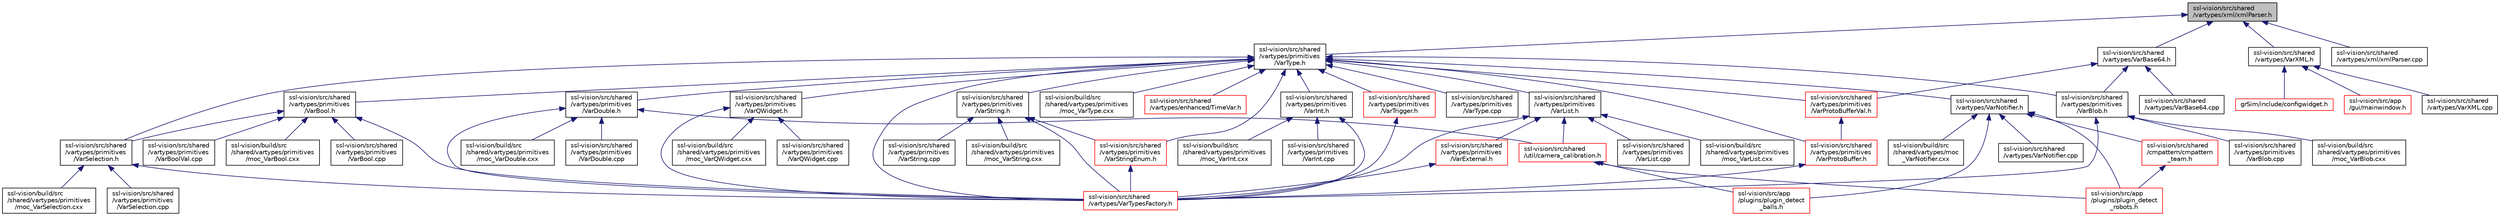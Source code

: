 digraph "ssl-vision/src/shared/vartypes/xml/xmlParser.h"
{
 // INTERACTIVE_SVG=YES
  edge [fontname="Helvetica",fontsize="10",labelfontname="Helvetica",labelfontsize="10"];
  node [fontname="Helvetica",fontsize="10",shape=record];
  Node1 [label="ssl-vision/src/shared\l/vartypes/xml/xmlParser.h",height=0.2,width=0.4,color="black", fillcolor="grey75", style="filled", fontcolor="black"];
  Node1 -> Node2 [dir="back",color="midnightblue",fontsize="10",style="solid",fontname="Helvetica"];
  Node2 [label="ssl-vision/src/shared\l/vartypes/primitives\l/VarType.h",height=0.2,width=0.4,color="black", fillcolor="white", style="filled",URL="$d4/d8d/_var_type_8h.html",tooltip="C++ Interface: VarType. "];
  Node2 -> Node3 [dir="back",color="midnightblue",fontsize="10",style="solid",fontname="Helvetica"];
  Node3 [label="ssl-vision/src/shared\l/vartypes/VarNotifier.h",height=0.2,width=0.4,color="black", fillcolor="white", style="filled",URL="$da/d94/_var_notifier_8h.html"];
  Node3 -> Node4 [dir="back",color="midnightblue",fontsize="10",style="solid",fontname="Helvetica"];
  Node4 [label="ssl-vision/src/shared\l/cmpattern/cmpattern\l_team.h",height=0.2,width=0.4,color="red", fillcolor="white", style="filled",URL="$de/d0b/cmpattern__team_8h.html",tooltip="C++ Interface: team. "];
  Node4 -> Node5 [dir="back",color="midnightblue",fontsize="10",style="solid",fontname="Helvetica"];
  Node5 [label="ssl-vision/src/app\l/plugins/plugin_detect\l_robots.h",height=0.2,width=0.4,color="red", fillcolor="white", style="filled",URL="$d6/d37/plugin__detect__robots_8h.html",tooltip="C++ Interface: plugin_detect_robots. "];
  Node3 -> Node6 [dir="back",color="midnightblue",fontsize="10",style="solid",fontname="Helvetica"];
  Node6 [label="ssl-vision/build/src\l/shared/vartypes/moc\l_VarNotifier.cxx",height=0.2,width=0.4,color="black", fillcolor="white", style="filled",URL="$d2/df8/moc___var_notifier_8cxx.html"];
  Node3 -> Node7 [dir="back",color="midnightblue",fontsize="10",style="solid",fontname="Helvetica"];
  Node7 [label="ssl-vision/src/app\l/plugins/plugin_detect\l_balls.h",height=0.2,width=0.4,color="red", fillcolor="white", style="filled",URL="$d6/d39/plugin__detect__balls_8h.html",tooltip="C++ Interface: plugin_detect_balls. "];
  Node3 -> Node5 [dir="back",color="midnightblue",fontsize="10",style="solid",fontname="Helvetica"];
  Node3 -> Node8 [dir="back",color="midnightblue",fontsize="10",style="solid",fontname="Helvetica"];
  Node8 [label="ssl-vision/src/shared\l/vartypes/VarNotifier.cpp",height=0.2,width=0.4,color="black", fillcolor="white", style="filled",URL="$d7/d3a/_var_notifier_8cpp.html"];
  Node2 -> Node9 [dir="back",color="midnightblue",fontsize="10",style="solid",fontname="Helvetica"];
  Node9 [label="ssl-vision/src/shared\l/vartypes/primitives\l/VarBlob.h",height=0.2,width=0.4,color="black", fillcolor="white", style="filled",URL="$d7/d17/_var_blob_8h.html",tooltip="C++ Implementation: VarBlob. "];
  Node9 -> Node10 [dir="back",color="midnightblue",fontsize="10",style="solid",fontname="Helvetica"];
  Node10 [label="ssl-vision/build/src\l/shared/vartypes/primitives\l/moc_VarBlob.cxx",height=0.2,width=0.4,color="black", fillcolor="white", style="filled",URL="$dc/d29/moc___var_blob_8cxx.html"];
  Node9 -> Node11 [dir="back",color="midnightblue",fontsize="10",style="solid",fontname="Helvetica"];
  Node11 [label="ssl-vision/src/shared\l/vartypes/primitives\l/VarBlob.cpp",height=0.2,width=0.4,color="black", fillcolor="white", style="filled",URL="$d2/d53/_var_blob_8cpp.html"];
  Node9 -> Node12 [dir="back",color="midnightblue",fontsize="10",style="solid",fontname="Helvetica"];
  Node12 [label="ssl-vision/src/shared\l/vartypes/VarTypesFactory.h",height=0.2,width=0.4,color="red", fillcolor="white", style="filled",URL="$d2/d10/_var_types_factory_8h.html"];
  Node2 -> Node13 [dir="back",color="midnightblue",fontsize="10",style="solid",fontname="Helvetica"];
  Node13 [label="ssl-vision/src/shared\l/vartypes/primitives\l/VarBool.h",height=0.2,width=0.4,color="black", fillcolor="white", style="filled",URL="$de/de4/_var_bool_8h.html",tooltip="C++ Interface: VarBool. "];
  Node13 -> Node14 [dir="back",color="midnightblue",fontsize="10",style="solid",fontname="Helvetica"];
  Node14 [label="ssl-vision/build/src\l/shared/vartypes/primitives\l/moc_VarBool.cxx",height=0.2,width=0.4,color="black", fillcolor="white", style="filled",URL="$d1/d2f/moc___var_bool_8cxx.html"];
  Node13 -> Node15 [dir="back",color="midnightblue",fontsize="10",style="solid",fontname="Helvetica"];
  Node15 [label="ssl-vision/src/shared\l/vartypes/primitives\l/VarSelection.h",height=0.2,width=0.4,color="black", fillcolor="white", style="filled",URL="$d4/d13/_var_selection_8h.html",tooltip="C++ Interface: VarSelection. "];
  Node15 -> Node16 [dir="back",color="midnightblue",fontsize="10",style="solid",fontname="Helvetica"];
  Node16 [label="ssl-vision/build/src\l/shared/vartypes/primitives\l/moc_VarSelection.cxx",height=0.2,width=0.4,color="black", fillcolor="white", style="filled",URL="$d5/db7/moc___var_selection_8cxx.html"];
  Node15 -> Node17 [dir="back",color="midnightblue",fontsize="10",style="solid",fontname="Helvetica"];
  Node17 [label="ssl-vision/src/shared\l/vartypes/primitives\l/VarSelection.cpp",height=0.2,width=0.4,color="black", fillcolor="white", style="filled",URL="$d9/d64/_var_selection_8cpp.html",tooltip="C++ Implementation: VarSelection. "];
  Node15 -> Node12 [dir="back",color="midnightblue",fontsize="10",style="solid",fontname="Helvetica"];
  Node13 -> Node18 [dir="back",color="midnightblue",fontsize="10",style="solid",fontname="Helvetica"];
  Node18 [label="ssl-vision/src/shared\l/vartypes/primitives\l/VarBool.cpp",height=0.2,width=0.4,color="black", fillcolor="white", style="filled",URL="$da/dea/_var_bool_8cpp.html",tooltip="C++ Implementation: VarBool. "];
  Node13 -> Node19 [dir="back",color="midnightblue",fontsize="10",style="solid",fontname="Helvetica"];
  Node19 [label="ssl-vision/src/shared\l/vartypes/primitives\l/VarBoolVal.cpp",height=0.2,width=0.4,color="black", fillcolor="white", style="filled",URL="$db/de5/_var_bool_val_8cpp.html"];
  Node13 -> Node12 [dir="back",color="midnightblue",fontsize="10",style="solid",fontname="Helvetica"];
  Node2 -> Node20 [dir="back",color="midnightblue",fontsize="10",style="solid",fontname="Helvetica"];
  Node20 [label="ssl-vision/src/shared\l/vartypes/primitives\l/VarDouble.h",height=0.2,width=0.4,color="black", fillcolor="white", style="filled",URL="$d9/d91/_var_double_8h.html",tooltip="C++ Interface: VarDouble. "];
  Node20 -> Node21 [dir="back",color="midnightblue",fontsize="10",style="solid",fontname="Helvetica"];
  Node21 [label="ssl-vision/build/src\l/shared/vartypes/primitives\l/moc_VarDouble.cxx",height=0.2,width=0.4,color="black", fillcolor="white", style="filled",URL="$d0/dbd/moc___var_double_8cxx.html"];
  Node20 -> Node22 [dir="back",color="midnightblue",fontsize="10",style="solid",fontname="Helvetica"];
  Node22 [label="ssl-vision/src/shared\l/util/camera_calibration.h",height=0.2,width=0.4,color="red", fillcolor="white", style="filled",URL="$d1/d2a/camera__calibration_8h.html",tooltip="Datatypes for camera parameters, functions for perspective transformations. "];
  Node22 -> Node7 [dir="back",color="midnightblue",fontsize="10",style="solid",fontname="Helvetica"];
  Node22 -> Node5 [dir="back",color="midnightblue",fontsize="10",style="solid",fontname="Helvetica"];
  Node20 -> Node23 [dir="back",color="midnightblue",fontsize="10",style="solid",fontname="Helvetica"];
  Node23 [label="ssl-vision/src/shared\l/vartypes/primitives\l/VarDouble.cpp",height=0.2,width=0.4,color="black", fillcolor="white", style="filled",URL="$dc/d8c/_var_double_8cpp.html",tooltip="C++ Implementation: VarDouble. "];
  Node20 -> Node12 [dir="back",color="midnightblue",fontsize="10",style="solid",fontname="Helvetica"];
  Node2 -> Node24 [dir="back",color="midnightblue",fontsize="10",style="solid",fontname="Helvetica"];
  Node24 [label="ssl-vision/src/shared\l/vartypes/primitives\l/VarInt.h",height=0.2,width=0.4,color="black", fillcolor="white", style="filled",URL="$d4/d96/_var_int_8h.html",tooltip="C++ Interface: VarInt. "];
  Node24 -> Node25 [dir="back",color="midnightblue",fontsize="10",style="solid",fontname="Helvetica"];
  Node25 [label="ssl-vision/build/src\l/shared/vartypes/primitives\l/moc_VarInt.cxx",height=0.2,width=0.4,color="black", fillcolor="white", style="filled",URL="$d7/d48/moc___var_int_8cxx.html"];
  Node24 -> Node26 [dir="back",color="midnightblue",fontsize="10",style="solid",fontname="Helvetica"];
  Node26 [label="ssl-vision/src/shared\l/vartypes/primitives\l/VarInt.cpp",height=0.2,width=0.4,color="black", fillcolor="white", style="filled",URL="$de/dd4/_var_int_8cpp.html",tooltip="C++ Implementation: VarInt. "];
  Node24 -> Node12 [dir="back",color="midnightblue",fontsize="10",style="solid",fontname="Helvetica"];
  Node2 -> Node27 [dir="back",color="midnightblue",fontsize="10",style="solid",fontname="Helvetica"];
  Node27 [label="ssl-vision/src/shared\l/vartypes/primitives\l/VarList.h",height=0.2,width=0.4,color="black", fillcolor="white", style="filled",URL="$df/dc3/_var_list_8h.html",tooltip="C++ Interface: VarList. "];
  Node27 -> Node28 [dir="back",color="midnightblue",fontsize="10",style="solid",fontname="Helvetica"];
  Node28 [label="ssl-vision/src/shared\l/vartypes/primitives\l/VarExternal.h",height=0.2,width=0.4,color="red", fillcolor="white", style="filled",URL="$d3/d58/_var_external_8h.html",tooltip="C++ Interface: VarExternal. "];
  Node28 -> Node12 [dir="back",color="midnightblue",fontsize="10",style="solid",fontname="Helvetica"];
  Node27 -> Node29 [dir="back",color="midnightblue",fontsize="10",style="solid",fontname="Helvetica"];
  Node29 [label="ssl-vision/build/src\l/shared/vartypes/primitives\l/moc_VarList.cxx",height=0.2,width=0.4,color="black", fillcolor="white", style="filled",URL="$d1/d21/moc___var_list_8cxx.html"];
  Node27 -> Node22 [dir="back",color="midnightblue",fontsize="10",style="solid",fontname="Helvetica"];
  Node27 -> Node30 [dir="back",color="midnightblue",fontsize="10",style="solid",fontname="Helvetica"];
  Node30 [label="ssl-vision/src/shared\l/vartypes/primitives\l/VarList.cpp",height=0.2,width=0.4,color="black", fillcolor="white", style="filled",URL="$de/def/_var_list_8cpp.html",tooltip="C++ Implementation: VarList. "];
  Node27 -> Node12 [dir="back",color="midnightblue",fontsize="10",style="solid",fontname="Helvetica"];
  Node2 -> Node31 [dir="back",color="midnightblue",fontsize="10",style="solid",fontname="Helvetica"];
  Node31 [label="ssl-vision/src/shared\l/vartypes/primitives\l/VarQWidget.h",height=0.2,width=0.4,color="black", fillcolor="white", style="filled",URL="$d1/d4e/_var_q_widget_8h.html",tooltip="C++ Interface: VarInt. "];
  Node31 -> Node32 [dir="back",color="midnightblue",fontsize="10",style="solid",fontname="Helvetica"];
  Node32 [label="ssl-vision/build/src\l/shared/vartypes/primitives\l/moc_VarQWidget.cxx",height=0.2,width=0.4,color="black", fillcolor="white", style="filled",URL="$d5/dd5/moc___var_q_widget_8cxx.html"];
  Node31 -> Node33 [dir="back",color="midnightblue",fontsize="10",style="solid",fontname="Helvetica"];
  Node33 [label="ssl-vision/src/shared\l/vartypes/primitives\l/VarQWidget.cpp",height=0.2,width=0.4,color="black", fillcolor="white", style="filled",URL="$d7/d39/_var_q_widget_8cpp.html",tooltip="C++ Implementation: VarQWidget. "];
  Node31 -> Node12 [dir="back",color="midnightblue",fontsize="10",style="solid",fontname="Helvetica"];
  Node2 -> Node15 [dir="back",color="midnightblue",fontsize="10",style="solid",fontname="Helvetica"];
  Node2 -> Node34 [dir="back",color="midnightblue",fontsize="10",style="solid",fontname="Helvetica"];
  Node34 [label="ssl-vision/src/shared\l/vartypes/primitives\l/VarString.h",height=0.2,width=0.4,color="black", fillcolor="white", style="filled",URL="$d9/dc6/_var_string_8h.html",tooltip="C++ Interface: VarString. "];
  Node34 -> Node35 [dir="back",color="midnightblue",fontsize="10",style="solid",fontname="Helvetica"];
  Node35 [label="ssl-vision/build/src\l/shared/vartypes/primitives\l/moc_VarString.cxx",height=0.2,width=0.4,color="black", fillcolor="white", style="filled",URL="$d4/d1a/moc___var_string_8cxx.html"];
  Node34 -> Node36 [dir="back",color="midnightblue",fontsize="10",style="solid",fontname="Helvetica"];
  Node36 [label="ssl-vision/src/shared\l/vartypes/primitives\l/VarStringEnum.h",height=0.2,width=0.4,color="red", fillcolor="white", style="filled",URL="$de/d75/_var_string_enum_8h.html",tooltip="C++ Interface: VarStringEnum. "];
  Node36 -> Node12 [dir="back",color="midnightblue",fontsize="10",style="solid",fontname="Helvetica"];
  Node34 -> Node37 [dir="back",color="midnightblue",fontsize="10",style="solid",fontname="Helvetica"];
  Node37 [label="ssl-vision/src/shared\l/vartypes/primitives\l/VarString.cpp",height=0.2,width=0.4,color="black", fillcolor="white", style="filled",URL="$d9/d80/_var_string_8cpp.html",tooltip="C++ Implementation: VarString. "];
  Node34 -> Node12 [dir="back",color="midnightblue",fontsize="10",style="solid",fontname="Helvetica"];
  Node2 -> Node36 [dir="back",color="midnightblue",fontsize="10",style="solid",fontname="Helvetica"];
  Node2 -> Node38 [dir="back",color="midnightblue",fontsize="10",style="solid",fontname="Helvetica"];
  Node38 [label="ssl-vision/src/shared\l/vartypes/primitives\l/VarTrigger.h",height=0.2,width=0.4,color="red", fillcolor="white", style="filled",URL="$d2/dfd/_var_trigger_8h.html",tooltip="C++ Interface: VarTrigger. "];
  Node38 -> Node12 [dir="back",color="midnightblue",fontsize="10",style="solid",fontname="Helvetica"];
  Node2 -> Node39 [dir="back",color="midnightblue",fontsize="10",style="solid",fontname="Helvetica"];
  Node39 [label="ssl-vision/build/src\l/shared/vartypes/primitives\l/moc_VarType.cxx",height=0.2,width=0.4,color="black", fillcolor="white", style="filled",URL="$d7/d62/moc___var_type_8cxx.html"];
  Node2 -> Node40 [dir="back",color="midnightblue",fontsize="10",style="solid",fontname="Helvetica"];
  Node40 [label="ssl-vision/src/shared\l/vartypes/enhanced/TimeVar.h",height=0.2,width=0.4,color="red", fillcolor="white", style="filled",URL="$da/d36/_time_var_8h.html",tooltip="C++ Interface: TimeVar. "];
  Node2 -> Node41 [dir="back",color="midnightblue",fontsize="10",style="solid",fontname="Helvetica"];
  Node41 [label="ssl-vision/src/shared\l/vartypes/primitives\l/VarProtoBuffer.h",height=0.2,width=0.4,color="red", fillcolor="white", style="filled",URL="$d2/de8/_var_proto_buffer_8h.html",tooltip="C++ Interface: VarProtoBuffer. "];
  Node41 -> Node12 [dir="back",color="midnightblue",fontsize="10",style="solid",fontname="Helvetica"];
  Node2 -> Node42 [dir="back",color="midnightblue",fontsize="10",style="solid",fontname="Helvetica"];
  Node42 [label="ssl-vision/src/shared\l/vartypes/primitives\l/VarProtoBufferVal.h",height=0.2,width=0.4,color="red", fillcolor="white", style="filled",URL="$d9/d17/_var_proto_buffer_val_8h.html",tooltip="C++ Implementation: VarProtoBufferVal. "];
  Node42 -> Node41 [dir="back",color="midnightblue",fontsize="10",style="solid",fontname="Helvetica"];
  Node2 -> Node43 [dir="back",color="midnightblue",fontsize="10",style="solid",fontname="Helvetica"];
  Node43 [label="ssl-vision/src/shared\l/vartypes/primitives\l/VarType.cpp",height=0.2,width=0.4,color="black", fillcolor="white", style="filled",URL="$dc/d36/_var_type_8cpp.html",tooltip="C++ Implementation: VarType. "];
  Node2 -> Node12 [dir="back",color="midnightblue",fontsize="10",style="solid",fontname="Helvetica"];
  Node1 -> Node44 [dir="back",color="midnightblue",fontsize="10",style="solid",fontname="Helvetica"];
  Node44 [label="ssl-vision/src/shared\l/vartypes/VarBase64.h",height=0.2,width=0.4,color="black", fillcolor="white", style="filled",URL="$dd/d0c/_var_base64_8h.html",tooltip="C++ Interface: VarBase64. "];
  Node44 -> Node9 [dir="back",color="midnightblue",fontsize="10",style="solid",fontname="Helvetica"];
  Node44 -> Node42 [dir="back",color="midnightblue",fontsize="10",style="solid",fontname="Helvetica"];
  Node44 -> Node45 [dir="back",color="midnightblue",fontsize="10",style="solid",fontname="Helvetica"];
  Node45 [label="ssl-vision/src/shared\l/vartypes/VarBase64.cpp",height=0.2,width=0.4,color="black", fillcolor="white", style="filled",URL="$d3/d7a/_var_base64_8cpp.html",tooltip="C++ Implementation: VarBase64. "];
  Node1 -> Node46 [dir="back",color="midnightblue",fontsize="10",style="solid",fontname="Helvetica"];
  Node46 [label="ssl-vision/src/shared\l/vartypes/VarXML.h",height=0.2,width=0.4,color="black", fillcolor="white", style="filled",URL="$d3/db1/_var_x_m_l_8h.html",tooltip="C++ Interface: VarXML. "];
  Node46 -> Node47 [dir="back",color="midnightblue",fontsize="10",style="solid",fontname="Helvetica"];
  Node47 [label="grSim/include/configwidget.h",height=0.2,width=0.4,color="red", fillcolor="white", style="filled",URL="$d6/de5/configwidget_8h.html"];
  Node46 -> Node48 [dir="back",color="midnightblue",fontsize="10",style="solid",fontname="Helvetica"];
  Node48 [label="ssl-vision/src/app\l/gui/mainwindow.h",height=0.2,width=0.4,color="red", fillcolor="white", style="filled",URL="$d7/d16/ssl-vision_2src_2app_2gui_2mainwindow_8h.html"];
  Node46 -> Node49 [dir="back",color="midnightblue",fontsize="10",style="solid",fontname="Helvetica"];
  Node49 [label="ssl-vision/src/shared\l/vartypes/VarXML.cpp",height=0.2,width=0.4,color="black", fillcolor="white", style="filled",URL="$d9/d08/_var_x_m_l_8cpp.html",tooltip="C++ Implementation: VarXML. "];
  Node1 -> Node50 [dir="back",color="midnightblue",fontsize="10",style="solid",fontname="Helvetica"];
  Node50 [label="ssl-vision/src/shared\l/vartypes/xml/xmlParser.cpp",height=0.2,width=0.4,color="black", fillcolor="white", style="filled",URL="$db/d09/xml_parser_8cpp.html"];
}
